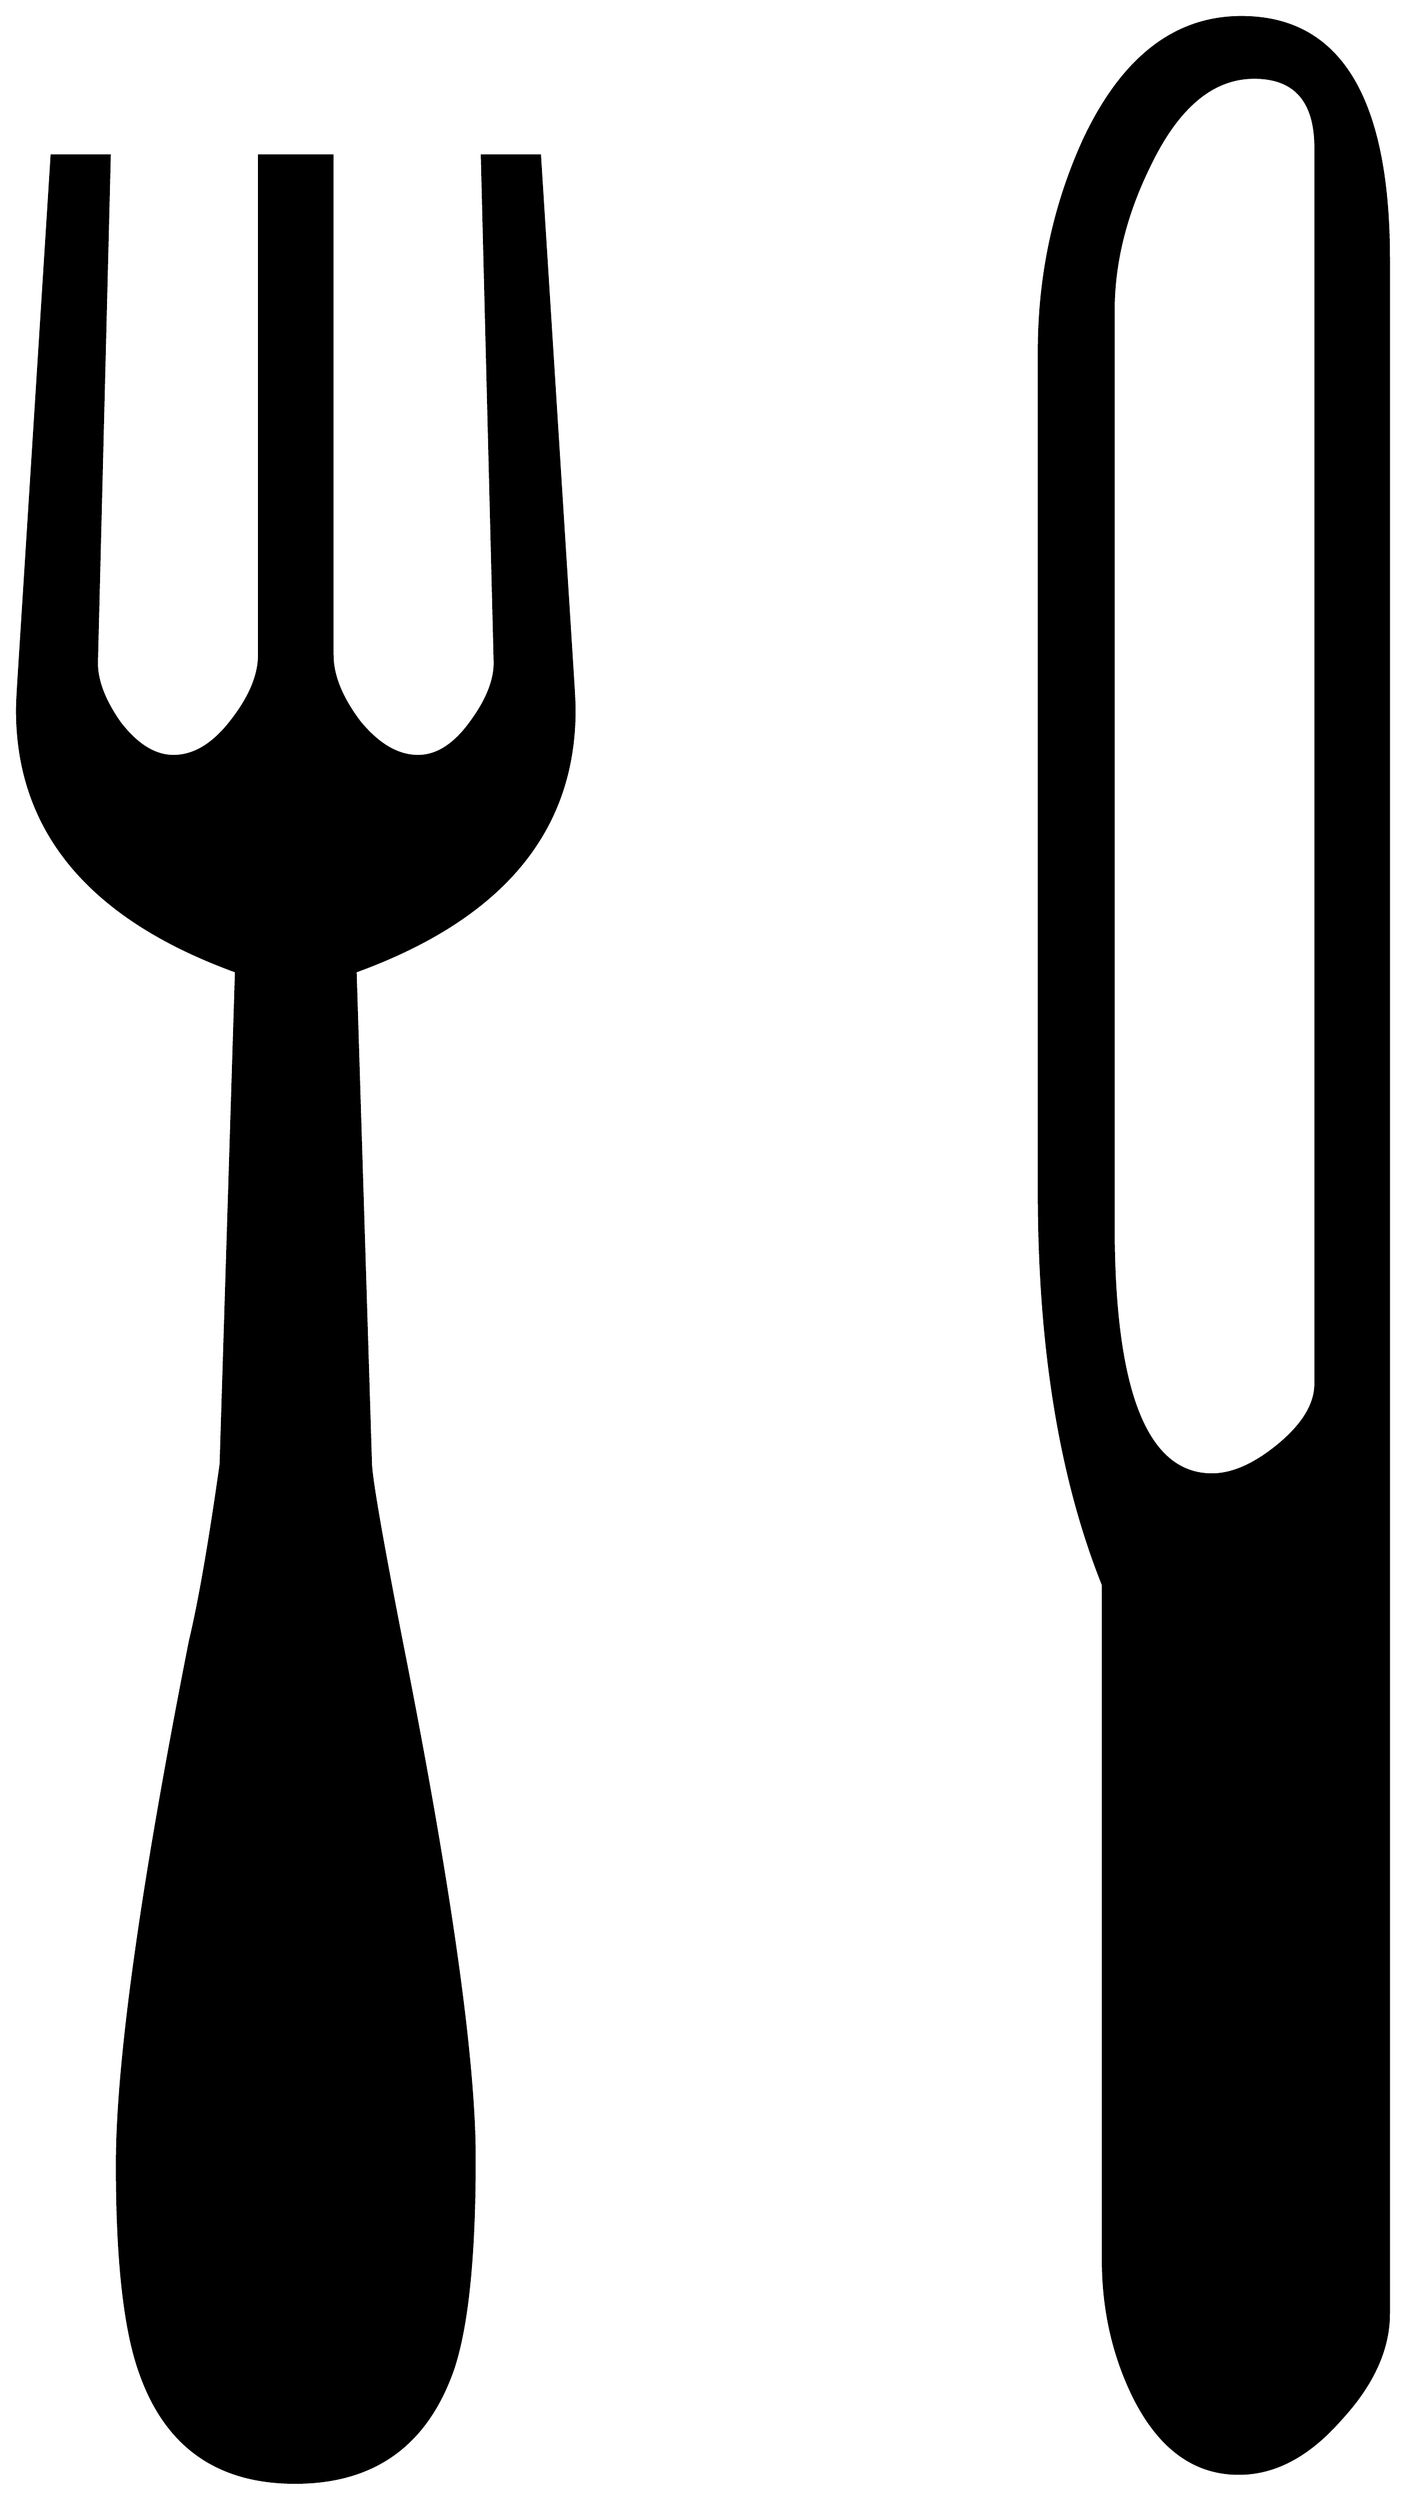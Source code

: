 


\begin{tikzpicture}[y=0.80pt, x=0.80pt, yscale=-1.0, xscale=1.0, inner sep=0pt, outer sep=0pt]
\begin{scope}[shift={(100.0,1725.0)},nonzero rule]
  \path[draw=.,fill=.,line width=1.600pt] (1271.0,229.0) .. controls
    (1271.0,257.0) and (1258.333,284.667) .. (1233.0,312.0) ..
    controls (1208.333,340.0) and (1182.0,354.0) .. (1154.0,354.0)
    .. controls (1119.333,354.0) and (1092.0,334.0) ..
    (1072.0,294.0) .. controls (1056.0,261.333) and (1048.0,225.667)
    .. (1048.0,187.0) -- (1048.0,-340.0) .. controls
    (1014.667,-423.333) and (998.0,-525.667) .. (998.0,-647.0) --
    (998.0,-1303.0) .. controls (998.0,-1361.667) and
    (1009.667,-1416.667) .. (1033.0,-1468.0) .. controls
    (1063.0,-1532.0) and (1104.0,-1564.0) .. (1156.0,-1564.0) ..
    controls (1232.667,-1564.0) and (1271.0,-1501.0) ..
    (1271.0,-1375.0) -- (1271.0,229.0) -- cycle(635.0,-1023.0)
    .. controls (635.0,-928.333) and (578.0,-860.333) ..
    (464.0,-819.0) -- (476.0,-434.0) .. controls (476.667,-420.667)
    and (484.667,-374.667) .. (500.0,-296.0) .. controls
    (538.0,-104.0) and (557.0,30.667) .. (557.0,108.0) .. controls
    (557.0,184.667) and (551.333,239.667) .. (540.0,273.0) .. controls
    (519.333,331.667) and (478.333,361.0) .. (417.0,361.0) .. controls
    (356.333,361.0) and (316.0,332.333) .. (296.0,275.0) .. controls
    (284.0,241.667) and (278.0,187.667) .. (278.0,113.0) .. controls
    (278.0,33.0) and (297.0,-103.333) .. (335.0,-296.0) ..
    controls (342.333,-326.667) and (350.333,-372.667) .. (359.0,-434.0)
    -- (371.0,-819.0) .. controls (257.0,-860.333) and
    (200.0,-928.333) .. (200.0,-1023.0) .. controls
    (200.0,-1027.0) and (200.333,-1034.333) .. (201.0,-1045.0) --
    (227.0,-1456.0) -- (272.0,-1456.0) -- (262.0,-1062.0) ..
    controls (261.333,-1047.333) and (267.333,-1031.0) ..
    (280.0,-1013.0) .. controls (293.333,-995.667) and
    (307.333,-987.0) .. (322.0,-987.0) .. controls (338.0,-987.0)
    and (353.0,-996.0) .. (367.0,-1014.0) .. controls
    (381.667,-1032.667) and (389.0,-1050.0) .. (389.0,-1066.0) --
    (389.0,-1456.0) -- (446.0,-1456.0) -- (446.0,-1066.0) ..
    controls (446.0,-1050.0) and (453.0,-1032.667) ..
    (467.0,-1014.0) .. controls (481.667,-996.0) and
    (497.0,-987.0) .. (513.0,-987.0) .. controls (527.667,-987.0)
    and (541.333,-995.667) .. (554.0,-1013.0) .. controls
    (567.333,-1031.0) and (573.667,-1047.333) .. (573.0,-1062.0) --
    (563.0,-1456.0) -- (608.0,-1456.0) -- (634.0,-1045.0) ..
    controls (634.667,-1034.333) and (635.0,-1027.0) ..
    (635.0,-1023.0) -- cycle(1214.0,-497.0) -- (1214.0,-1462.0)
    .. controls (1214.0,-1498.667) and (1198.0,-1517.0) ..
    (1166.0,-1517.0) .. controls (1133.333,-1517.0) and
    (1106.0,-1494.0) .. (1084.0,-1448.0) .. controls
    (1065.333,-1410.0) and (1056.0,-1372.333) .. (1056.0,-1335.0) --
    (1056.0,-620.0) .. controls (1056.0,-490.667) and
    (1081.667,-426.0) .. (1133.0,-426.0) .. controls
    (1149.0,-426.0) and (1166.333,-433.667) .. (1185.0,-449.0) ..
    controls (1204.333,-465.0) and (1214.0,-481.0) ..
    (1214.0,-497.0) -- cycle;
\end{scope}

\end{tikzpicture}

